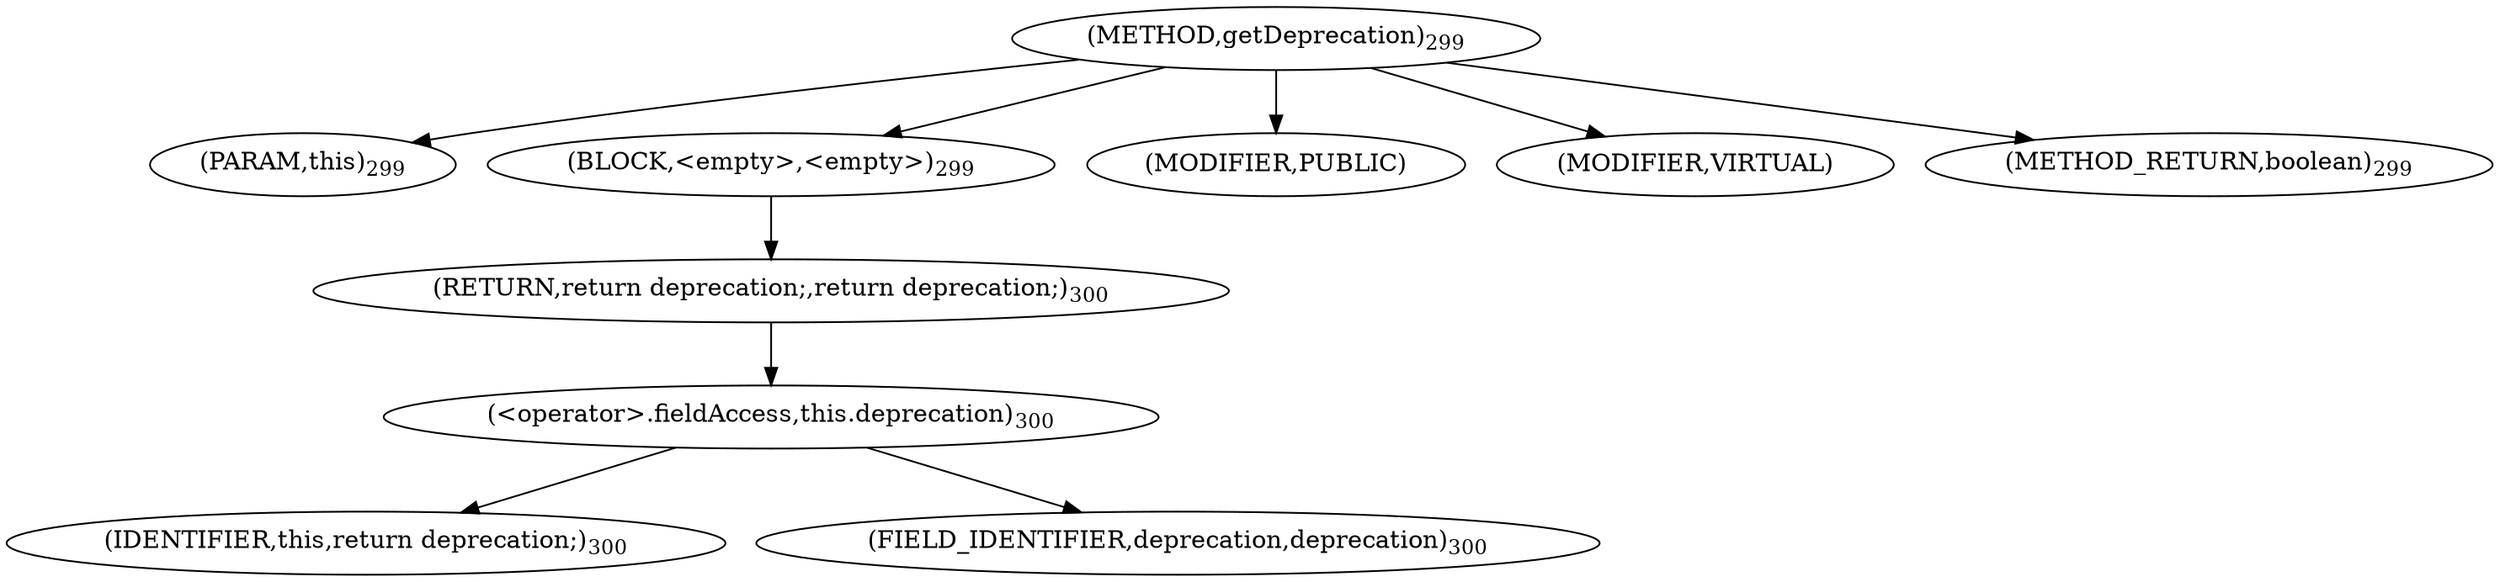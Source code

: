 digraph "getDeprecation" {  
"490" [label = <(METHOD,getDeprecation)<SUB>299</SUB>> ]
"491" [label = <(PARAM,this)<SUB>299</SUB>> ]
"492" [label = <(BLOCK,&lt;empty&gt;,&lt;empty&gt;)<SUB>299</SUB>> ]
"493" [label = <(RETURN,return deprecation;,return deprecation;)<SUB>300</SUB>> ]
"494" [label = <(&lt;operator&gt;.fieldAccess,this.deprecation)<SUB>300</SUB>> ]
"495" [label = <(IDENTIFIER,this,return deprecation;)<SUB>300</SUB>> ]
"496" [label = <(FIELD_IDENTIFIER,deprecation,deprecation)<SUB>300</SUB>> ]
"497" [label = <(MODIFIER,PUBLIC)> ]
"498" [label = <(MODIFIER,VIRTUAL)> ]
"499" [label = <(METHOD_RETURN,boolean)<SUB>299</SUB>> ]
  "490" -> "491" 
  "490" -> "492" 
  "490" -> "497" 
  "490" -> "498" 
  "490" -> "499" 
  "492" -> "493" 
  "493" -> "494" 
  "494" -> "495" 
  "494" -> "496" 
}
